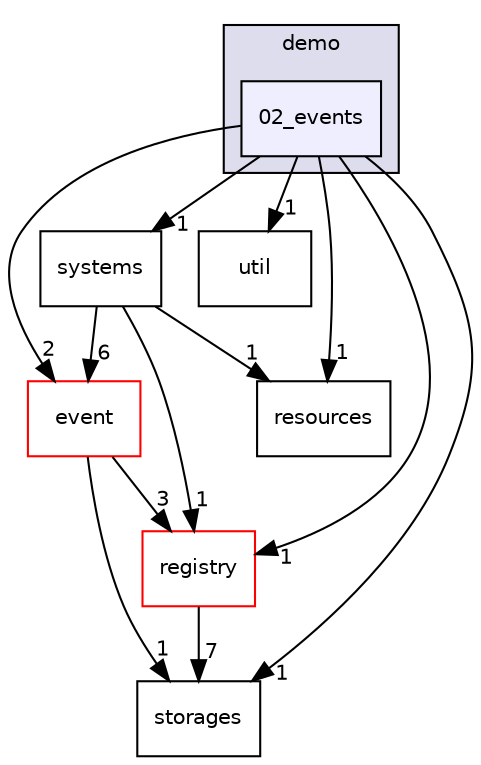 digraph "src/ecstasy/integrations/sfml/demo/02_events" {
  compound=true
  node [ fontsize="10", fontname="Helvetica"];
  edge [ labelfontsize="10", labelfontname="Helvetica"];
  subgraph clusterdir_c01fc4cc10e0d58939200194d46ba02e {
    graph [ bgcolor="#ddddee", pencolor="black", label="demo" fontname="Helvetica", fontsize="10", URL="dir_c01fc4cc10e0d58939200194d46ba02e.html"]
  dir_23b6d9a034129b4fdcc47f0f79a02ad4 [shape=box, label="02_events", style="filled", fillcolor="#eeeeff", pencolor="black", URL="dir_23b6d9a034129b4fdcc47f0f79a02ad4.html"];
  }
  dir_183c73d974247df0fabaedf6b9eb94ef [shape=box label="event" fillcolor="white" style="filled" color="red" URL="dir_183c73d974247df0fabaedf6b9eb94ef.html"];
  dir_27d9dd95bf0309eb27f3bb61fbabadeb [shape=box label="registry" fillcolor="white" style="filled" color="red" URL="dir_27d9dd95bf0309eb27f3bb61fbabadeb.html"];
  dir_2de34326986a779f9fff4c0e99b551f8 [shape=box label="util" URL="dir_2de34326986a779f9fff4c0e99b551f8.html"];
  dir_30970fbe9de3918f98e58b7106d748f8 [shape=box label="systems" URL="dir_30970fbe9de3918f98e58b7106d748f8.html"];
  dir_4a1419ba0e8125a1fc6aeccf1492e850 [shape=box label="storages" URL="dir_4a1419ba0e8125a1fc6aeccf1492e850.html"];
  dir_d39b5e3b98d710191729c82e4f1d60c9 [shape=box label="resources" URL="dir_d39b5e3b98d710191729c82e4f1d60c9.html"];
  dir_23b6d9a034129b4fdcc47f0f79a02ad4->dir_183c73d974247df0fabaedf6b9eb94ef [headlabel="2", labeldistance=1.5 headhref="dir_000027_000004.html"];
  dir_23b6d9a034129b4fdcc47f0f79a02ad4->dir_27d9dd95bf0309eb27f3bb61fbabadeb [headlabel="1", labeldistance=1.5 headhref="dir_000027_000017.html"];
  dir_23b6d9a034129b4fdcc47f0f79a02ad4->dir_2de34326986a779f9fff4c0e99b551f8 [headlabel="1", labeldistance=1.5 headhref="dir_000027_000011.html"];
  dir_23b6d9a034129b4fdcc47f0f79a02ad4->dir_30970fbe9de3918f98e58b7106d748f8 [headlabel="1", labeldistance=1.5 headhref="dir_000027_000010.html"];
  dir_23b6d9a034129b4fdcc47f0f79a02ad4->dir_4a1419ba0e8125a1fc6aeccf1492e850 [headlabel="1", labeldistance=1.5 headhref="dir_000027_000022.html"];
  dir_23b6d9a034129b4fdcc47f0f79a02ad4->dir_d39b5e3b98d710191729c82e4f1d60c9 [headlabel="1", labeldistance=1.5 headhref="dir_000027_000009.html"];
  dir_30970fbe9de3918f98e58b7106d748f8->dir_183c73d974247df0fabaedf6b9eb94ef [headlabel="6", labeldistance=1.5 headhref="dir_000010_000004.html"];
  dir_30970fbe9de3918f98e58b7106d748f8->dir_27d9dd95bf0309eb27f3bb61fbabadeb [headlabel="1", labeldistance=1.5 headhref="dir_000010_000017.html"];
  dir_30970fbe9de3918f98e58b7106d748f8->dir_d39b5e3b98d710191729c82e4f1d60c9 [headlabel="1", labeldistance=1.5 headhref="dir_000010_000009.html"];
  dir_27d9dd95bf0309eb27f3bb61fbabadeb->dir_4a1419ba0e8125a1fc6aeccf1492e850 [headlabel="7", labeldistance=1.5 headhref="dir_000017_000022.html"];
  dir_183c73d974247df0fabaedf6b9eb94ef->dir_27d9dd95bf0309eb27f3bb61fbabadeb [headlabel="3", labeldistance=1.5 headhref="dir_000004_000017.html"];
  dir_183c73d974247df0fabaedf6b9eb94ef->dir_4a1419ba0e8125a1fc6aeccf1492e850 [headlabel="1", labeldistance=1.5 headhref="dir_000004_000022.html"];
}
